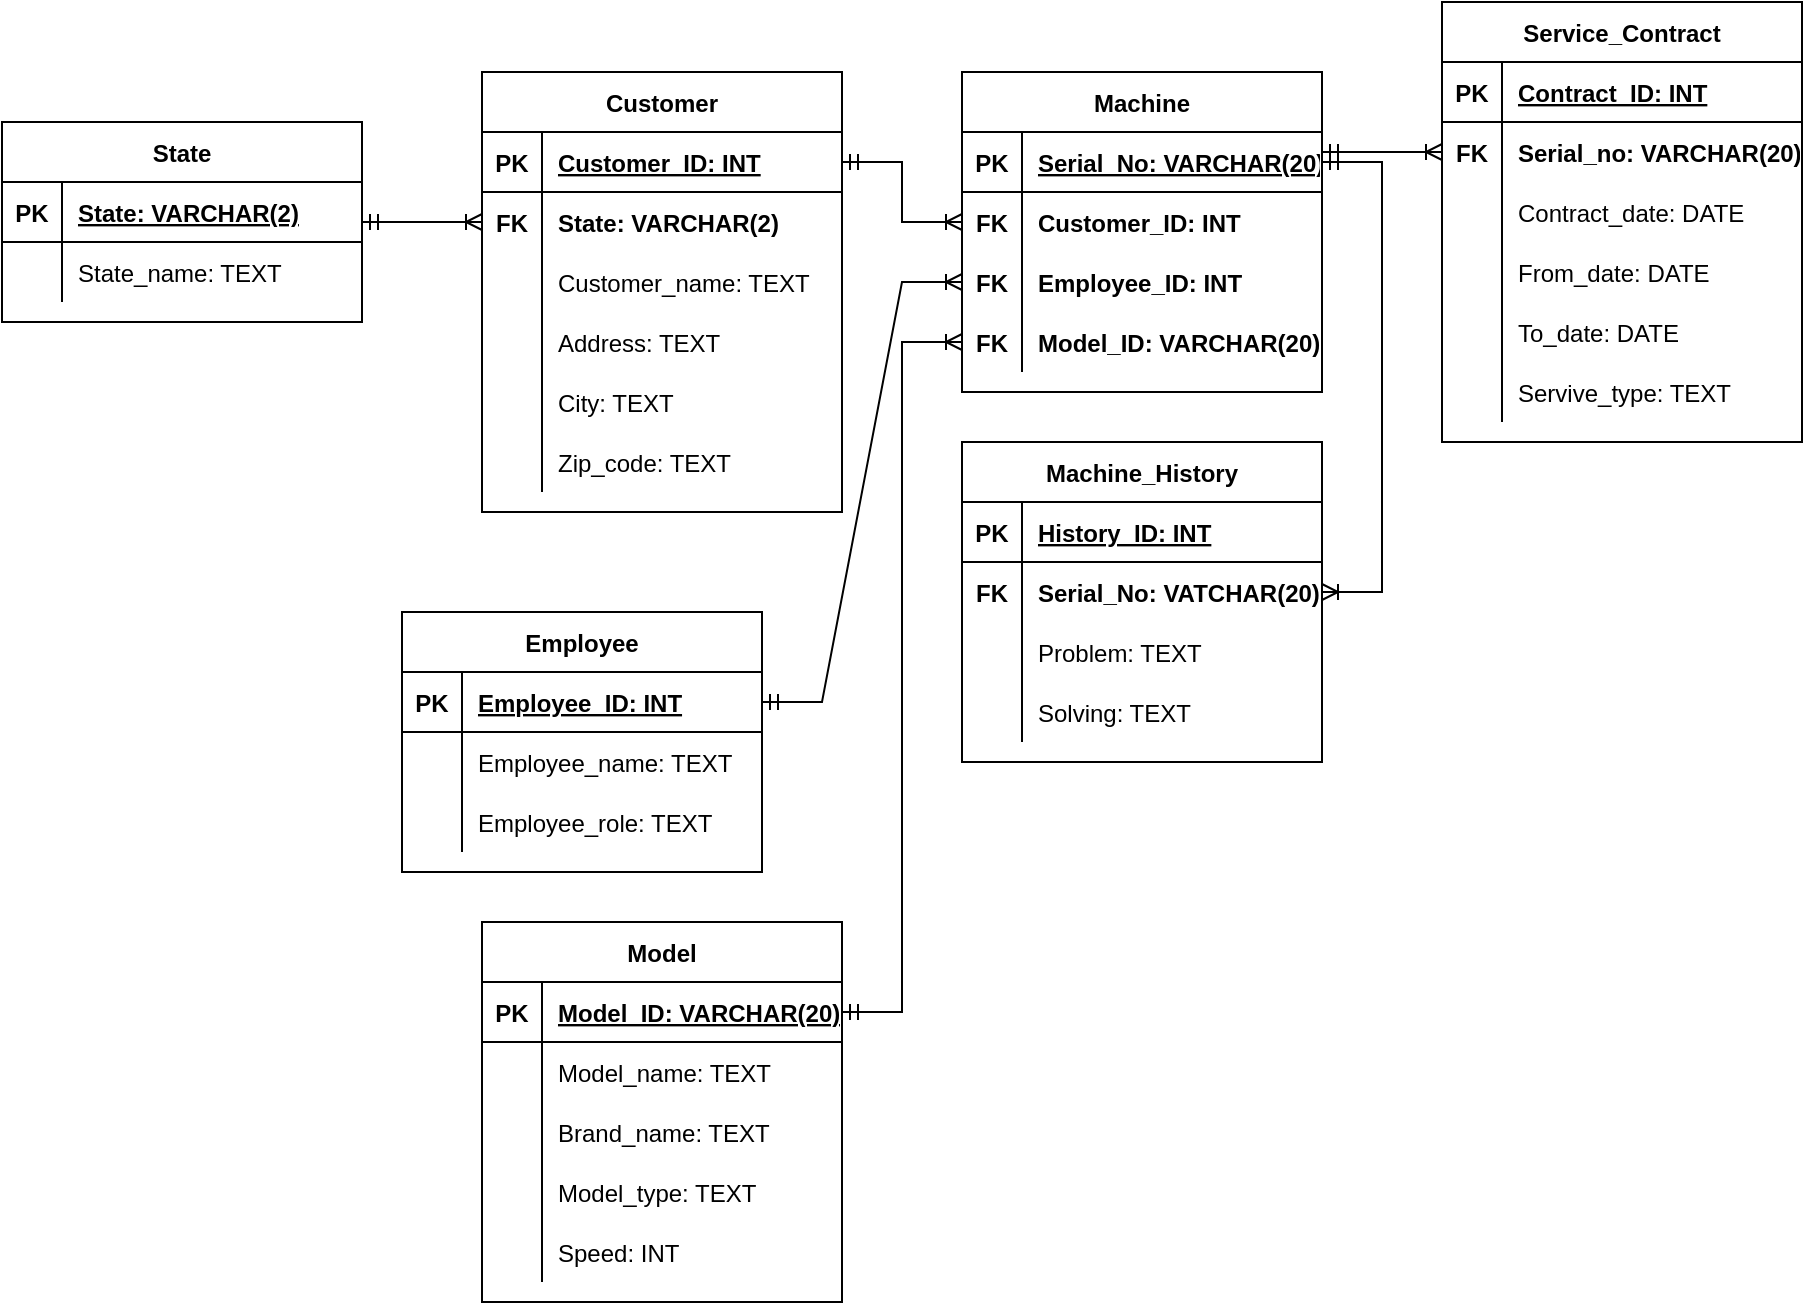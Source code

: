 <mxfile version="20.5.1" type="device"><diagram id="C5RBs43oDa-KdzZeNtuy" name="Page-1"><mxGraphModel dx="3559" dy="634" grid="1" gridSize="10" guides="1" tooltips="1" connect="1" arrows="1" fold="1" page="1" pageScale="1" pageWidth="1169" pageHeight="827" math="0" shadow="0"><root><mxCell id="WIyWlLk6GJQsqaUBKTNV-0"/><mxCell id="WIyWlLk6GJQsqaUBKTNV-1" parent="WIyWlLk6GJQsqaUBKTNV-0"/><mxCell id="Zvi8dX4N8UQBxs7p-GST-46" value="Customer" style="shape=table;startSize=30;container=1;collapsible=1;childLayout=tableLayout;fixedRows=1;rowLines=0;fontStyle=1;align=center;resizeLast=1;" parent="WIyWlLk6GJQsqaUBKTNV-1" vertex="1"><mxGeometry x="-2060" y="75" width="180" height="220" as="geometry"/></mxCell><mxCell id="Zvi8dX4N8UQBxs7p-GST-47" value="" style="shape=tableRow;horizontal=0;startSize=0;swimlaneHead=0;swimlaneBody=0;fillColor=none;collapsible=0;dropTarget=0;points=[[0,0.5],[1,0.5]];portConstraint=eastwest;top=0;left=0;right=0;bottom=1;" parent="Zvi8dX4N8UQBxs7p-GST-46" vertex="1"><mxGeometry y="30" width="180" height="30" as="geometry"/></mxCell><mxCell id="Zvi8dX4N8UQBxs7p-GST-48" value="PK" style="shape=partialRectangle;connectable=0;fillColor=none;top=0;left=0;bottom=0;right=0;fontStyle=1;overflow=hidden;" parent="Zvi8dX4N8UQBxs7p-GST-47" vertex="1"><mxGeometry width="30" height="30" as="geometry"><mxRectangle width="30" height="30" as="alternateBounds"/></mxGeometry></mxCell><mxCell id="Zvi8dX4N8UQBxs7p-GST-49" value="Customer_ID: INT" style="shape=partialRectangle;connectable=0;fillColor=none;top=0;left=0;bottom=0;right=0;align=left;spacingLeft=6;fontStyle=5;overflow=hidden;" parent="Zvi8dX4N8UQBxs7p-GST-47" vertex="1"><mxGeometry x="30" width="150" height="30" as="geometry"><mxRectangle width="150" height="30" as="alternateBounds"/></mxGeometry></mxCell><mxCell id="Zvi8dX4N8UQBxs7p-GST-59" value="" style="shape=tableRow;horizontal=0;startSize=0;swimlaneHead=0;swimlaneBody=0;fillColor=none;collapsible=0;dropTarget=0;points=[[0,0.5],[1,0.5]];portConstraint=eastwest;top=0;left=0;right=0;bottom=0;" parent="Zvi8dX4N8UQBxs7p-GST-46" vertex="1"><mxGeometry y="60" width="180" height="30" as="geometry"/></mxCell><mxCell id="Zvi8dX4N8UQBxs7p-GST-60" value="FK" style="shape=partialRectangle;connectable=0;fillColor=none;top=0;left=0;bottom=0;right=0;editable=1;overflow=hidden;fontStyle=1" parent="Zvi8dX4N8UQBxs7p-GST-59" vertex="1"><mxGeometry width="30" height="30" as="geometry"><mxRectangle width="30" height="30" as="alternateBounds"/></mxGeometry></mxCell><mxCell id="Zvi8dX4N8UQBxs7p-GST-61" value="State: VARCHAR(2)" style="shape=partialRectangle;connectable=0;fillColor=none;top=0;left=0;bottom=0;right=0;align=left;spacingLeft=6;overflow=hidden;fontStyle=1" parent="Zvi8dX4N8UQBxs7p-GST-59" vertex="1"><mxGeometry x="30" width="150" height="30" as="geometry"><mxRectangle width="150" height="30" as="alternateBounds"/></mxGeometry></mxCell><mxCell id="Zvi8dX4N8UQBxs7p-GST-50" value="" style="shape=tableRow;horizontal=0;startSize=0;swimlaneHead=0;swimlaneBody=0;fillColor=none;collapsible=0;dropTarget=0;points=[[0,0.5],[1,0.5]];portConstraint=eastwest;top=0;left=0;right=0;bottom=0;" parent="Zvi8dX4N8UQBxs7p-GST-46" vertex="1"><mxGeometry y="90" width="180" height="30" as="geometry"/></mxCell><mxCell id="Zvi8dX4N8UQBxs7p-GST-51" value="" style="shape=partialRectangle;connectable=0;fillColor=none;top=0;left=0;bottom=0;right=0;editable=1;overflow=hidden;" parent="Zvi8dX4N8UQBxs7p-GST-50" vertex="1"><mxGeometry width="30" height="30" as="geometry"><mxRectangle width="30" height="30" as="alternateBounds"/></mxGeometry></mxCell><mxCell id="Zvi8dX4N8UQBxs7p-GST-52" value="Customer_name: TEXT" style="shape=partialRectangle;connectable=0;fillColor=none;top=0;left=0;bottom=0;right=0;align=left;spacingLeft=6;overflow=hidden;" parent="Zvi8dX4N8UQBxs7p-GST-50" vertex="1"><mxGeometry x="30" width="150" height="30" as="geometry"><mxRectangle width="150" height="30" as="alternateBounds"/></mxGeometry></mxCell><mxCell id="Zvi8dX4N8UQBxs7p-GST-53" value="" style="shape=tableRow;horizontal=0;startSize=0;swimlaneHead=0;swimlaneBody=0;fillColor=none;collapsible=0;dropTarget=0;points=[[0,0.5],[1,0.5]];portConstraint=eastwest;top=0;left=0;right=0;bottom=0;" parent="Zvi8dX4N8UQBxs7p-GST-46" vertex="1"><mxGeometry y="120" width="180" height="30" as="geometry"/></mxCell><mxCell id="Zvi8dX4N8UQBxs7p-GST-54" value="" style="shape=partialRectangle;connectable=0;fillColor=none;top=0;left=0;bottom=0;right=0;editable=1;overflow=hidden;" parent="Zvi8dX4N8UQBxs7p-GST-53" vertex="1"><mxGeometry width="30" height="30" as="geometry"><mxRectangle width="30" height="30" as="alternateBounds"/></mxGeometry></mxCell><mxCell id="Zvi8dX4N8UQBxs7p-GST-55" value="Address: TEXT" style="shape=partialRectangle;connectable=0;fillColor=none;top=0;left=0;bottom=0;right=0;align=left;spacingLeft=6;overflow=hidden;" parent="Zvi8dX4N8UQBxs7p-GST-53" vertex="1"><mxGeometry x="30" width="150" height="30" as="geometry"><mxRectangle width="150" height="30" as="alternateBounds"/></mxGeometry></mxCell><mxCell id="Zvi8dX4N8UQBxs7p-GST-56" value="" style="shape=tableRow;horizontal=0;startSize=0;swimlaneHead=0;swimlaneBody=0;fillColor=none;collapsible=0;dropTarget=0;points=[[0,0.5],[1,0.5]];portConstraint=eastwest;top=0;left=0;right=0;bottom=0;" parent="Zvi8dX4N8UQBxs7p-GST-46" vertex="1"><mxGeometry y="150" width="180" height="30" as="geometry"/></mxCell><mxCell id="Zvi8dX4N8UQBxs7p-GST-57" value="" style="shape=partialRectangle;connectable=0;fillColor=none;top=0;left=0;bottom=0;right=0;editable=1;overflow=hidden;" parent="Zvi8dX4N8UQBxs7p-GST-56" vertex="1"><mxGeometry width="30" height="30" as="geometry"><mxRectangle width="30" height="30" as="alternateBounds"/></mxGeometry></mxCell><mxCell id="Zvi8dX4N8UQBxs7p-GST-58" value="City: TEXT" style="shape=partialRectangle;connectable=0;fillColor=none;top=0;left=0;bottom=0;right=0;align=left;spacingLeft=6;overflow=hidden;" parent="Zvi8dX4N8UQBxs7p-GST-56" vertex="1"><mxGeometry x="30" width="150" height="30" as="geometry"><mxRectangle width="150" height="30" as="alternateBounds"/></mxGeometry></mxCell><mxCell id="Zvi8dX4N8UQBxs7p-GST-62" value="" style="shape=tableRow;horizontal=0;startSize=0;swimlaneHead=0;swimlaneBody=0;fillColor=none;collapsible=0;dropTarget=0;points=[[0,0.5],[1,0.5]];portConstraint=eastwest;top=0;left=0;right=0;bottom=0;" parent="Zvi8dX4N8UQBxs7p-GST-46" vertex="1"><mxGeometry y="180" width="180" height="30" as="geometry"/></mxCell><mxCell id="Zvi8dX4N8UQBxs7p-GST-63" value="" style="shape=partialRectangle;connectable=0;fillColor=none;top=0;left=0;bottom=0;right=0;editable=1;overflow=hidden;" parent="Zvi8dX4N8UQBxs7p-GST-62" vertex="1"><mxGeometry width="30" height="30" as="geometry"><mxRectangle width="30" height="30" as="alternateBounds"/></mxGeometry></mxCell><mxCell id="Zvi8dX4N8UQBxs7p-GST-64" value="Zip_code: TEXT" style="shape=partialRectangle;connectable=0;fillColor=none;top=0;left=0;bottom=0;right=0;align=left;spacingLeft=6;overflow=hidden;" parent="Zvi8dX4N8UQBxs7p-GST-62" vertex="1"><mxGeometry x="30" width="150" height="30" as="geometry"><mxRectangle width="150" height="30" as="alternateBounds"/></mxGeometry></mxCell><mxCell id="Zvi8dX4N8UQBxs7p-GST-65" value="State" style="shape=table;startSize=30;container=1;collapsible=1;childLayout=tableLayout;fixedRows=1;rowLines=0;fontStyle=1;align=center;resizeLast=1;" parent="WIyWlLk6GJQsqaUBKTNV-1" vertex="1"><mxGeometry x="-2300" y="100" width="180" height="100" as="geometry"/></mxCell><mxCell id="Zvi8dX4N8UQBxs7p-GST-66" value="" style="shape=tableRow;horizontal=0;startSize=0;swimlaneHead=0;swimlaneBody=0;fillColor=none;collapsible=0;dropTarget=0;points=[[0,0.5],[1,0.5]];portConstraint=eastwest;top=0;left=0;right=0;bottom=1;" parent="Zvi8dX4N8UQBxs7p-GST-65" vertex="1"><mxGeometry y="30" width="180" height="30" as="geometry"/></mxCell><mxCell id="Zvi8dX4N8UQBxs7p-GST-67" value="PK" style="shape=partialRectangle;connectable=0;fillColor=none;top=0;left=0;bottom=0;right=0;fontStyle=1;overflow=hidden;" parent="Zvi8dX4N8UQBxs7p-GST-66" vertex="1"><mxGeometry width="30" height="30" as="geometry"><mxRectangle width="30" height="30" as="alternateBounds"/></mxGeometry></mxCell><mxCell id="Zvi8dX4N8UQBxs7p-GST-68" value="State: VARCHAR(2)" style="shape=partialRectangle;connectable=0;fillColor=none;top=0;left=0;bottom=0;right=0;align=left;spacingLeft=6;fontStyle=5;overflow=hidden;" parent="Zvi8dX4N8UQBxs7p-GST-66" vertex="1"><mxGeometry x="30" width="150" height="30" as="geometry"><mxRectangle width="150" height="30" as="alternateBounds"/></mxGeometry></mxCell><mxCell id="Zvi8dX4N8UQBxs7p-GST-69" value="" style="shape=tableRow;horizontal=0;startSize=0;swimlaneHead=0;swimlaneBody=0;fillColor=none;collapsible=0;dropTarget=0;points=[[0,0.5],[1,0.5]];portConstraint=eastwest;top=0;left=0;right=0;bottom=0;" parent="Zvi8dX4N8UQBxs7p-GST-65" vertex="1"><mxGeometry y="60" width="180" height="30" as="geometry"/></mxCell><mxCell id="Zvi8dX4N8UQBxs7p-GST-70" value="" style="shape=partialRectangle;connectable=0;fillColor=none;top=0;left=0;bottom=0;right=0;editable=1;overflow=hidden;" parent="Zvi8dX4N8UQBxs7p-GST-69" vertex="1"><mxGeometry width="30" height="30" as="geometry"><mxRectangle width="30" height="30" as="alternateBounds"/></mxGeometry></mxCell><mxCell id="Zvi8dX4N8UQBxs7p-GST-71" value="State_name: TEXT" style="shape=partialRectangle;connectable=0;fillColor=none;top=0;left=0;bottom=0;right=0;align=left;spacingLeft=6;overflow=hidden;" parent="Zvi8dX4N8UQBxs7p-GST-69" vertex="1"><mxGeometry x="30" width="150" height="30" as="geometry"><mxRectangle width="150" height="30" as="alternateBounds"/></mxGeometry></mxCell><mxCell id="82b1k-r0dnl-MGhzY01S-22" value="" style="edgeStyle=entityRelationEdgeStyle;fontSize=12;html=1;endArrow=ERoneToMany;startArrow=ERmandOne;rounded=0;exitX=1;exitY=0.5;exitDx=0;exitDy=0;entryX=0;entryY=0.5;entryDx=0;entryDy=0;" parent="WIyWlLk6GJQsqaUBKTNV-1" source="Zvi8dX4N8UQBxs7p-GST-65" target="Zvi8dX4N8UQBxs7p-GST-59" edge="1"><mxGeometry width="100" height="100" relative="1" as="geometry"><mxPoint x="-1820" y="475" as="sourcePoint"/><mxPoint x="-1720" y="375" as="targetPoint"/></mxGeometry></mxCell><mxCell id="dPBeoIh9K5nEPRlRGWWx-0" value="Model" style="shape=table;startSize=30;container=1;collapsible=1;childLayout=tableLayout;fixedRows=1;rowLines=0;fontStyle=1;align=center;resizeLast=1;" vertex="1" parent="WIyWlLk6GJQsqaUBKTNV-1"><mxGeometry x="-2060" y="500" width="180" height="190" as="geometry"/></mxCell><mxCell id="dPBeoIh9K5nEPRlRGWWx-1" value="" style="shape=tableRow;horizontal=0;startSize=0;swimlaneHead=0;swimlaneBody=0;fillColor=none;collapsible=0;dropTarget=0;points=[[0,0.5],[1,0.5]];portConstraint=eastwest;top=0;left=0;right=0;bottom=1;" vertex="1" parent="dPBeoIh9K5nEPRlRGWWx-0"><mxGeometry y="30" width="180" height="30" as="geometry"/></mxCell><mxCell id="dPBeoIh9K5nEPRlRGWWx-2" value="PK" style="shape=partialRectangle;connectable=0;fillColor=none;top=0;left=0;bottom=0;right=0;fontStyle=1;overflow=hidden;" vertex="1" parent="dPBeoIh9K5nEPRlRGWWx-1"><mxGeometry width="30" height="30" as="geometry"><mxRectangle width="30" height="30" as="alternateBounds"/></mxGeometry></mxCell><mxCell id="dPBeoIh9K5nEPRlRGWWx-3" value="Model_ID: VARCHAR(20)" style="shape=partialRectangle;connectable=0;fillColor=none;top=0;left=0;bottom=0;right=0;align=left;spacingLeft=6;fontStyle=5;overflow=hidden;" vertex="1" parent="dPBeoIh9K5nEPRlRGWWx-1"><mxGeometry x="30" width="150" height="30" as="geometry"><mxRectangle width="150" height="30" as="alternateBounds"/></mxGeometry></mxCell><mxCell id="dPBeoIh9K5nEPRlRGWWx-4" value="" style="shape=tableRow;horizontal=0;startSize=0;swimlaneHead=0;swimlaneBody=0;fillColor=none;collapsible=0;dropTarget=0;points=[[0,0.5],[1,0.5]];portConstraint=eastwest;top=0;left=0;right=0;bottom=0;" vertex="1" parent="dPBeoIh9K5nEPRlRGWWx-0"><mxGeometry y="60" width="180" height="30" as="geometry"/></mxCell><mxCell id="dPBeoIh9K5nEPRlRGWWx-5" value="" style="shape=partialRectangle;connectable=0;fillColor=none;top=0;left=0;bottom=0;right=0;editable=1;overflow=hidden;" vertex="1" parent="dPBeoIh9K5nEPRlRGWWx-4"><mxGeometry width="30" height="30" as="geometry"><mxRectangle width="30" height="30" as="alternateBounds"/></mxGeometry></mxCell><mxCell id="dPBeoIh9K5nEPRlRGWWx-6" value="Model_name: TEXT" style="shape=partialRectangle;connectable=0;fillColor=none;top=0;left=0;bottom=0;right=0;align=left;spacingLeft=6;overflow=hidden;" vertex="1" parent="dPBeoIh9K5nEPRlRGWWx-4"><mxGeometry x="30" width="150" height="30" as="geometry"><mxRectangle width="150" height="30" as="alternateBounds"/></mxGeometry></mxCell><mxCell id="dPBeoIh9K5nEPRlRGWWx-7" value="" style="shape=tableRow;horizontal=0;startSize=0;swimlaneHead=0;swimlaneBody=0;fillColor=none;collapsible=0;dropTarget=0;points=[[0,0.5],[1,0.5]];portConstraint=eastwest;top=0;left=0;right=0;bottom=0;" vertex="1" parent="dPBeoIh9K5nEPRlRGWWx-0"><mxGeometry y="90" width="180" height="30" as="geometry"/></mxCell><mxCell id="dPBeoIh9K5nEPRlRGWWx-8" value="" style="shape=partialRectangle;connectable=0;fillColor=none;top=0;left=0;bottom=0;right=0;editable=1;overflow=hidden;" vertex="1" parent="dPBeoIh9K5nEPRlRGWWx-7"><mxGeometry width="30" height="30" as="geometry"><mxRectangle width="30" height="30" as="alternateBounds"/></mxGeometry></mxCell><mxCell id="dPBeoIh9K5nEPRlRGWWx-9" value="Brand_name: TEXT" style="shape=partialRectangle;connectable=0;fillColor=none;top=0;left=0;bottom=0;right=0;align=left;spacingLeft=6;overflow=hidden;" vertex="1" parent="dPBeoIh9K5nEPRlRGWWx-7"><mxGeometry x="30" width="150" height="30" as="geometry"><mxRectangle width="150" height="30" as="alternateBounds"/></mxGeometry></mxCell><mxCell id="dPBeoIh9K5nEPRlRGWWx-10" value="" style="shape=tableRow;horizontal=0;startSize=0;swimlaneHead=0;swimlaneBody=0;fillColor=none;collapsible=0;dropTarget=0;points=[[0,0.5],[1,0.5]];portConstraint=eastwest;top=0;left=0;right=0;bottom=0;" vertex="1" parent="dPBeoIh9K5nEPRlRGWWx-0"><mxGeometry y="120" width="180" height="30" as="geometry"/></mxCell><mxCell id="dPBeoIh9K5nEPRlRGWWx-11" value="" style="shape=partialRectangle;connectable=0;fillColor=none;top=0;left=0;bottom=0;right=0;editable=1;overflow=hidden;" vertex="1" parent="dPBeoIh9K5nEPRlRGWWx-10"><mxGeometry width="30" height="30" as="geometry"><mxRectangle width="30" height="30" as="alternateBounds"/></mxGeometry></mxCell><mxCell id="dPBeoIh9K5nEPRlRGWWx-12" value="Model_type: TEXT" style="shape=partialRectangle;connectable=0;fillColor=none;top=0;left=0;bottom=0;right=0;align=left;spacingLeft=6;overflow=hidden;" vertex="1" parent="dPBeoIh9K5nEPRlRGWWx-10"><mxGeometry x="30" width="150" height="30" as="geometry"><mxRectangle width="150" height="30" as="alternateBounds"/></mxGeometry></mxCell><mxCell id="dPBeoIh9K5nEPRlRGWWx-13" value="" style="shape=tableRow;horizontal=0;startSize=0;swimlaneHead=0;swimlaneBody=0;fillColor=none;collapsible=0;dropTarget=0;points=[[0,0.5],[1,0.5]];portConstraint=eastwest;top=0;left=0;right=0;bottom=0;" vertex="1" parent="dPBeoIh9K5nEPRlRGWWx-0"><mxGeometry y="150" width="180" height="30" as="geometry"/></mxCell><mxCell id="dPBeoIh9K5nEPRlRGWWx-14" value="" style="shape=partialRectangle;connectable=0;fillColor=none;top=0;left=0;bottom=0;right=0;editable=1;overflow=hidden;fontStyle=1" vertex="1" parent="dPBeoIh9K5nEPRlRGWWx-13"><mxGeometry width="30" height="30" as="geometry"><mxRectangle width="30" height="30" as="alternateBounds"/></mxGeometry></mxCell><mxCell id="dPBeoIh9K5nEPRlRGWWx-15" value="Speed: INT" style="shape=partialRectangle;connectable=0;fillColor=none;top=0;left=0;bottom=0;right=0;align=left;spacingLeft=6;overflow=hidden;fontStyle=0" vertex="1" parent="dPBeoIh9K5nEPRlRGWWx-13"><mxGeometry x="30" width="150" height="30" as="geometry"><mxRectangle width="150" height="30" as="alternateBounds"/></mxGeometry></mxCell><mxCell id="dPBeoIh9K5nEPRlRGWWx-16" value="Machine" style="shape=table;startSize=30;container=1;collapsible=1;childLayout=tableLayout;fixedRows=1;rowLines=0;fontStyle=1;align=center;resizeLast=1;" vertex="1" parent="WIyWlLk6GJQsqaUBKTNV-1"><mxGeometry x="-1820" y="75" width="180" height="160" as="geometry"/></mxCell><mxCell id="dPBeoIh9K5nEPRlRGWWx-17" value="" style="shape=tableRow;horizontal=0;startSize=0;swimlaneHead=0;swimlaneBody=0;fillColor=none;collapsible=0;dropTarget=0;points=[[0,0.5],[1,0.5]];portConstraint=eastwest;top=0;left=0;right=0;bottom=1;" vertex="1" parent="dPBeoIh9K5nEPRlRGWWx-16"><mxGeometry y="30" width="180" height="30" as="geometry"/></mxCell><mxCell id="dPBeoIh9K5nEPRlRGWWx-18" value="PK" style="shape=partialRectangle;connectable=0;fillColor=none;top=0;left=0;bottom=0;right=0;fontStyle=1;overflow=hidden;" vertex="1" parent="dPBeoIh9K5nEPRlRGWWx-17"><mxGeometry width="30" height="30" as="geometry"><mxRectangle width="30" height="30" as="alternateBounds"/></mxGeometry></mxCell><mxCell id="dPBeoIh9K5nEPRlRGWWx-19" value="Serial_No: VARCHAR(20)" style="shape=partialRectangle;connectable=0;fillColor=none;top=0;left=0;bottom=0;right=0;align=left;spacingLeft=6;fontStyle=5;overflow=hidden;" vertex="1" parent="dPBeoIh9K5nEPRlRGWWx-17"><mxGeometry x="30" width="150" height="30" as="geometry"><mxRectangle width="150" height="30" as="alternateBounds"/></mxGeometry></mxCell><mxCell id="dPBeoIh9K5nEPRlRGWWx-23" value="" style="shape=tableRow;horizontal=0;startSize=0;swimlaneHead=0;swimlaneBody=0;fillColor=none;collapsible=0;dropTarget=0;points=[[0,0.5],[1,0.5]];portConstraint=eastwest;top=0;left=0;right=0;bottom=0;" vertex="1" parent="dPBeoIh9K5nEPRlRGWWx-16"><mxGeometry y="60" width="180" height="30" as="geometry"/></mxCell><mxCell id="dPBeoIh9K5nEPRlRGWWx-24" value="FK" style="shape=partialRectangle;connectable=0;fillColor=none;top=0;left=0;bottom=0;right=0;editable=1;overflow=hidden;fontStyle=1" vertex="1" parent="dPBeoIh9K5nEPRlRGWWx-23"><mxGeometry width="30" height="30" as="geometry"><mxRectangle width="30" height="30" as="alternateBounds"/></mxGeometry></mxCell><mxCell id="dPBeoIh9K5nEPRlRGWWx-25" value="Customer_ID: INT" style="shape=partialRectangle;connectable=0;fillColor=none;top=0;left=0;bottom=0;right=0;align=left;spacingLeft=6;overflow=hidden;fontStyle=1" vertex="1" parent="dPBeoIh9K5nEPRlRGWWx-23"><mxGeometry x="30" width="150" height="30" as="geometry"><mxRectangle width="150" height="30" as="alternateBounds"/></mxGeometry></mxCell><mxCell id="dPBeoIh9K5nEPRlRGWWx-32" value="" style="shape=tableRow;horizontal=0;startSize=0;swimlaneHead=0;swimlaneBody=0;fillColor=none;collapsible=0;dropTarget=0;points=[[0,0.5],[1,0.5]];portConstraint=eastwest;top=0;left=0;right=0;bottom=0;" vertex="1" parent="dPBeoIh9K5nEPRlRGWWx-16"><mxGeometry y="90" width="180" height="30" as="geometry"/></mxCell><mxCell id="dPBeoIh9K5nEPRlRGWWx-33" value="FK" style="shape=partialRectangle;connectable=0;fillColor=none;top=0;left=0;bottom=0;right=0;editable=1;overflow=hidden;fontStyle=1" vertex="1" parent="dPBeoIh9K5nEPRlRGWWx-32"><mxGeometry width="30" height="30" as="geometry"><mxRectangle width="30" height="30" as="alternateBounds"/></mxGeometry></mxCell><mxCell id="dPBeoIh9K5nEPRlRGWWx-34" value="Employee_ID: INT" style="shape=partialRectangle;connectable=0;fillColor=none;top=0;left=0;bottom=0;right=0;align=left;spacingLeft=6;overflow=hidden;fontStyle=1" vertex="1" parent="dPBeoIh9K5nEPRlRGWWx-32"><mxGeometry x="30" width="150" height="30" as="geometry"><mxRectangle width="150" height="30" as="alternateBounds"/></mxGeometry></mxCell><mxCell id="dPBeoIh9K5nEPRlRGWWx-136" value="" style="shape=tableRow;horizontal=0;startSize=0;swimlaneHead=0;swimlaneBody=0;fillColor=none;collapsible=0;dropTarget=0;points=[[0,0.5],[1,0.5]];portConstraint=eastwest;top=0;left=0;right=0;bottom=0;" vertex="1" parent="dPBeoIh9K5nEPRlRGWWx-16"><mxGeometry y="120" width="180" height="30" as="geometry"/></mxCell><mxCell id="dPBeoIh9K5nEPRlRGWWx-137" value="FK" style="shape=partialRectangle;connectable=0;fillColor=none;top=0;left=0;bottom=0;right=0;editable=1;overflow=hidden;fontStyle=1" vertex="1" parent="dPBeoIh9K5nEPRlRGWWx-136"><mxGeometry width="30" height="30" as="geometry"><mxRectangle width="30" height="30" as="alternateBounds"/></mxGeometry></mxCell><mxCell id="dPBeoIh9K5nEPRlRGWWx-138" value="Model_ID: VARCHAR(20)" style="shape=partialRectangle;connectable=0;fillColor=none;top=0;left=0;bottom=0;right=0;align=left;spacingLeft=6;overflow=hidden;fontStyle=1" vertex="1" parent="dPBeoIh9K5nEPRlRGWWx-136"><mxGeometry x="30" width="150" height="30" as="geometry"><mxRectangle width="150" height="30" as="alternateBounds"/></mxGeometry></mxCell><mxCell id="dPBeoIh9K5nEPRlRGWWx-41" value="Machine_History" style="shape=table;startSize=30;container=1;collapsible=1;childLayout=tableLayout;fixedRows=1;rowLines=0;fontStyle=1;align=center;resizeLast=1;" vertex="1" parent="WIyWlLk6GJQsqaUBKTNV-1"><mxGeometry x="-1820" y="260" width="180" height="160" as="geometry"/></mxCell><mxCell id="dPBeoIh9K5nEPRlRGWWx-42" value="" style="shape=tableRow;horizontal=0;startSize=0;swimlaneHead=0;swimlaneBody=0;fillColor=none;collapsible=0;dropTarget=0;points=[[0,0.5],[1,0.5]];portConstraint=eastwest;top=0;left=0;right=0;bottom=1;" vertex="1" parent="dPBeoIh9K5nEPRlRGWWx-41"><mxGeometry y="30" width="180" height="30" as="geometry"/></mxCell><mxCell id="dPBeoIh9K5nEPRlRGWWx-43" value="PK" style="shape=partialRectangle;connectable=0;fillColor=none;top=0;left=0;bottom=0;right=0;fontStyle=1;overflow=hidden;" vertex="1" parent="dPBeoIh9K5nEPRlRGWWx-42"><mxGeometry width="30" height="30" as="geometry"><mxRectangle width="30" height="30" as="alternateBounds"/></mxGeometry></mxCell><mxCell id="dPBeoIh9K5nEPRlRGWWx-44" value="History_ID: INT" style="shape=partialRectangle;connectable=0;fillColor=none;top=0;left=0;bottom=0;right=0;align=left;spacingLeft=6;fontStyle=5;overflow=hidden;" vertex="1" parent="dPBeoIh9K5nEPRlRGWWx-42"><mxGeometry x="30" width="150" height="30" as="geometry"><mxRectangle width="150" height="30" as="alternateBounds"/></mxGeometry></mxCell><mxCell id="dPBeoIh9K5nEPRlRGWWx-45" value="" style="shape=tableRow;horizontal=0;startSize=0;swimlaneHead=0;swimlaneBody=0;fillColor=none;collapsible=0;dropTarget=0;points=[[0,0.5],[1,0.5]];portConstraint=eastwest;top=0;left=0;right=0;bottom=0;" vertex="1" parent="dPBeoIh9K5nEPRlRGWWx-41"><mxGeometry y="60" width="180" height="30" as="geometry"/></mxCell><mxCell id="dPBeoIh9K5nEPRlRGWWx-46" value="FK" style="shape=partialRectangle;connectable=0;fillColor=none;top=0;left=0;bottom=0;right=0;editable=1;overflow=hidden;fontStyle=1" vertex="1" parent="dPBeoIh9K5nEPRlRGWWx-45"><mxGeometry width="30" height="30" as="geometry"><mxRectangle width="30" height="30" as="alternateBounds"/></mxGeometry></mxCell><mxCell id="dPBeoIh9K5nEPRlRGWWx-47" value="Serial_No: VATCHAR(20)" style="shape=partialRectangle;connectable=0;fillColor=none;top=0;left=0;bottom=0;right=0;align=left;spacingLeft=6;overflow=hidden;fontStyle=1" vertex="1" parent="dPBeoIh9K5nEPRlRGWWx-45"><mxGeometry x="30" width="150" height="30" as="geometry"><mxRectangle width="150" height="30" as="alternateBounds"/></mxGeometry></mxCell><mxCell id="dPBeoIh9K5nEPRlRGWWx-143" value="" style="shape=tableRow;horizontal=0;startSize=0;swimlaneHead=0;swimlaneBody=0;fillColor=none;collapsible=0;dropTarget=0;points=[[0,0.5],[1,0.5]];portConstraint=eastwest;top=0;left=0;right=0;bottom=0;fontStyle=1" vertex="1" parent="dPBeoIh9K5nEPRlRGWWx-41"><mxGeometry y="90" width="180" height="30" as="geometry"/></mxCell><mxCell id="dPBeoIh9K5nEPRlRGWWx-144" value="" style="shape=partialRectangle;connectable=0;fillColor=none;top=0;left=0;bottom=0;right=0;editable=1;overflow=hidden;fontStyle=1" vertex="1" parent="dPBeoIh9K5nEPRlRGWWx-143"><mxGeometry width="30" height="30" as="geometry"><mxRectangle width="30" height="30" as="alternateBounds"/></mxGeometry></mxCell><mxCell id="dPBeoIh9K5nEPRlRGWWx-145" value="Problem: TEXT" style="shape=partialRectangle;connectable=0;fillColor=none;top=0;left=0;bottom=0;right=0;align=left;spacingLeft=6;overflow=hidden;fontStyle=0" vertex="1" parent="dPBeoIh9K5nEPRlRGWWx-143"><mxGeometry x="30" width="150" height="30" as="geometry"><mxRectangle width="150" height="30" as="alternateBounds"/></mxGeometry></mxCell><mxCell id="dPBeoIh9K5nEPRlRGWWx-146" value="" style="shape=tableRow;horizontal=0;startSize=0;swimlaneHead=0;swimlaneBody=0;fillColor=none;collapsible=0;dropTarget=0;points=[[0,0.5],[1,0.5]];portConstraint=eastwest;top=0;left=0;right=0;bottom=0;fontStyle=1" vertex="1" parent="dPBeoIh9K5nEPRlRGWWx-41"><mxGeometry y="120" width="180" height="30" as="geometry"/></mxCell><mxCell id="dPBeoIh9K5nEPRlRGWWx-147" value="" style="shape=partialRectangle;connectable=0;fillColor=none;top=0;left=0;bottom=0;right=0;editable=1;overflow=hidden;fontStyle=1" vertex="1" parent="dPBeoIh9K5nEPRlRGWWx-146"><mxGeometry width="30" height="30" as="geometry"><mxRectangle width="30" height="30" as="alternateBounds"/></mxGeometry></mxCell><mxCell id="dPBeoIh9K5nEPRlRGWWx-148" value="Solving: TEXT" style="shape=partialRectangle;connectable=0;fillColor=none;top=0;left=0;bottom=0;right=0;align=left;spacingLeft=6;overflow=hidden;fontStyle=0" vertex="1" parent="dPBeoIh9K5nEPRlRGWWx-146"><mxGeometry x="30" width="150" height="30" as="geometry"><mxRectangle width="150" height="30" as="alternateBounds"/></mxGeometry></mxCell><mxCell id="dPBeoIh9K5nEPRlRGWWx-54" value="" style="edgeStyle=entityRelationEdgeStyle;fontSize=12;html=1;endArrow=ERoneToMany;startArrow=ERmandOne;rounded=0;exitX=1;exitY=0.5;exitDx=0;exitDy=0;entryX=0;entryY=0.5;entryDx=0;entryDy=0;" edge="1" parent="WIyWlLk6GJQsqaUBKTNV-1" source="Zvi8dX4N8UQBxs7p-GST-47" target="dPBeoIh9K5nEPRlRGWWx-23"><mxGeometry width="100" height="100" relative="1" as="geometry"><mxPoint x="-1880" y="185" as="sourcePoint"/><mxPoint x="-1780" y="85" as="targetPoint"/></mxGeometry></mxCell><mxCell id="dPBeoIh9K5nEPRlRGWWx-56" value="" style="edgeStyle=entityRelationEdgeStyle;fontSize=12;html=1;endArrow=ERoneToMany;startArrow=ERmandOne;rounded=0;" edge="1" parent="WIyWlLk6GJQsqaUBKTNV-1" source="dPBeoIh9K5nEPRlRGWWx-17" target="dPBeoIh9K5nEPRlRGWWx-45"><mxGeometry width="100" height="100" relative="1" as="geometry"><mxPoint x="-1960" y="355" as="sourcePoint"/><mxPoint x="-1840" y="325" as="targetPoint"/></mxGeometry></mxCell><mxCell id="dPBeoIh9K5nEPRlRGWWx-63" value="" style="edgeStyle=entityRelationEdgeStyle;fontSize=12;html=1;endArrow=ERoneToMany;startArrow=ERmandOne;rounded=0;exitX=1;exitY=0.5;exitDx=0;exitDy=0;entryX=0;entryY=0.5;entryDx=0;entryDy=0;" edge="1" parent="WIyWlLk6GJQsqaUBKTNV-1" source="dPBeoIh9K5nEPRlRGWWx-1" target="dPBeoIh9K5nEPRlRGWWx-136"><mxGeometry width="100" height="100" relative="1" as="geometry"><mxPoint x="-1890" y="465" as="sourcePoint"/><mxPoint x="-1790" y="365" as="targetPoint"/></mxGeometry></mxCell><mxCell id="dPBeoIh9K5nEPRlRGWWx-84" value="Employee" style="shape=table;startSize=30;container=1;collapsible=1;childLayout=tableLayout;fixedRows=1;rowLines=0;fontStyle=1;align=center;resizeLast=1;" vertex="1" parent="WIyWlLk6GJQsqaUBKTNV-1"><mxGeometry x="-2100" y="345" width="180" height="130" as="geometry"/></mxCell><mxCell id="dPBeoIh9K5nEPRlRGWWx-85" value="" style="shape=tableRow;horizontal=0;startSize=0;swimlaneHead=0;swimlaneBody=0;fillColor=none;collapsible=0;dropTarget=0;points=[[0,0.5],[1,0.5]];portConstraint=eastwest;top=0;left=0;right=0;bottom=1;" vertex="1" parent="dPBeoIh9K5nEPRlRGWWx-84"><mxGeometry y="30" width="180" height="30" as="geometry"/></mxCell><mxCell id="dPBeoIh9K5nEPRlRGWWx-86" value="PK" style="shape=partialRectangle;connectable=0;fillColor=none;top=0;left=0;bottom=0;right=0;fontStyle=1;overflow=hidden;" vertex="1" parent="dPBeoIh9K5nEPRlRGWWx-85"><mxGeometry width="30" height="30" as="geometry"><mxRectangle width="30" height="30" as="alternateBounds"/></mxGeometry></mxCell><mxCell id="dPBeoIh9K5nEPRlRGWWx-87" value="Employee_ID: INT" style="shape=partialRectangle;connectable=0;fillColor=none;top=0;left=0;bottom=0;right=0;align=left;spacingLeft=6;fontStyle=5;overflow=hidden;" vertex="1" parent="dPBeoIh9K5nEPRlRGWWx-85"><mxGeometry x="30" width="150" height="30" as="geometry"><mxRectangle width="150" height="30" as="alternateBounds"/></mxGeometry></mxCell><mxCell id="dPBeoIh9K5nEPRlRGWWx-88" value="" style="shape=tableRow;horizontal=0;startSize=0;swimlaneHead=0;swimlaneBody=0;fillColor=none;collapsible=0;dropTarget=0;points=[[0,0.5],[1,0.5]];portConstraint=eastwest;top=0;left=0;right=0;bottom=0;" vertex="1" parent="dPBeoIh9K5nEPRlRGWWx-84"><mxGeometry y="60" width="180" height="30" as="geometry"/></mxCell><mxCell id="dPBeoIh9K5nEPRlRGWWx-89" value="" style="shape=partialRectangle;connectable=0;fillColor=none;top=0;left=0;bottom=0;right=0;editable=1;overflow=hidden;" vertex="1" parent="dPBeoIh9K5nEPRlRGWWx-88"><mxGeometry width="30" height="30" as="geometry"><mxRectangle width="30" height="30" as="alternateBounds"/></mxGeometry></mxCell><mxCell id="dPBeoIh9K5nEPRlRGWWx-90" value="Employee_name: TEXT" style="shape=partialRectangle;connectable=0;fillColor=none;top=0;left=0;bottom=0;right=0;align=left;spacingLeft=6;overflow=hidden;" vertex="1" parent="dPBeoIh9K5nEPRlRGWWx-88"><mxGeometry x="30" width="150" height="30" as="geometry"><mxRectangle width="150" height="30" as="alternateBounds"/></mxGeometry></mxCell><mxCell id="dPBeoIh9K5nEPRlRGWWx-91" value="" style="shape=tableRow;horizontal=0;startSize=0;swimlaneHead=0;swimlaneBody=0;fillColor=none;collapsible=0;dropTarget=0;points=[[0,0.5],[1,0.5]];portConstraint=eastwest;top=0;left=0;right=0;bottom=0;" vertex="1" parent="dPBeoIh9K5nEPRlRGWWx-84"><mxGeometry y="90" width="180" height="30" as="geometry"/></mxCell><mxCell id="dPBeoIh9K5nEPRlRGWWx-92" value="" style="shape=partialRectangle;connectable=0;fillColor=none;top=0;left=0;bottom=0;right=0;editable=1;overflow=hidden;" vertex="1" parent="dPBeoIh9K5nEPRlRGWWx-91"><mxGeometry width="30" height="30" as="geometry"><mxRectangle width="30" height="30" as="alternateBounds"/></mxGeometry></mxCell><mxCell id="dPBeoIh9K5nEPRlRGWWx-93" value="Employee_role: TEXT" style="shape=partialRectangle;connectable=0;fillColor=none;top=0;left=0;bottom=0;right=0;align=left;spacingLeft=6;overflow=hidden;" vertex="1" parent="dPBeoIh9K5nEPRlRGWWx-91"><mxGeometry x="30" width="150" height="30" as="geometry"><mxRectangle width="150" height="30" as="alternateBounds"/></mxGeometry></mxCell><mxCell id="dPBeoIh9K5nEPRlRGWWx-111" value="Service_Contract" style="shape=table;startSize=30;container=1;collapsible=1;childLayout=tableLayout;fixedRows=1;rowLines=0;fontStyle=1;align=center;resizeLast=1;" vertex="1" parent="WIyWlLk6GJQsqaUBKTNV-1"><mxGeometry x="-1580" y="40" width="180" height="220" as="geometry"/></mxCell><mxCell id="dPBeoIh9K5nEPRlRGWWx-112" value="" style="shape=tableRow;horizontal=0;startSize=0;swimlaneHead=0;swimlaneBody=0;fillColor=none;collapsible=0;dropTarget=0;points=[[0,0.5],[1,0.5]];portConstraint=eastwest;top=0;left=0;right=0;bottom=1;" vertex="1" parent="dPBeoIh9K5nEPRlRGWWx-111"><mxGeometry y="30" width="180" height="30" as="geometry"/></mxCell><mxCell id="dPBeoIh9K5nEPRlRGWWx-113" value="PK" style="shape=partialRectangle;connectable=0;fillColor=none;top=0;left=0;bottom=0;right=0;fontStyle=1;overflow=hidden;" vertex="1" parent="dPBeoIh9K5nEPRlRGWWx-112"><mxGeometry width="30" height="30" as="geometry"><mxRectangle width="30" height="30" as="alternateBounds"/></mxGeometry></mxCell><mxCell id="dPBeoIh9K5nEPRlRGWWx-114" value="Contract_ID: INT" style="shape=partialRectangle;connectable=0;fillColor=none;top=0;left=0;bottom=0;right=0;align=left;spacingLeft=6;fontStyle=5;overflow=hidden;" vertex="1" parent="dPBeoIh9K5nEPRlRGWWx-112"><mxGeometry x="30" width="150" height="30" as="geometry"><mxRectangle width="150" height="30" as="alternateBounds"/></mxGeometry></mxCell><mxCell id="dPBeoIh9K5nEPRlRGWWx-71" value="" style="shape=tableRow;horizontal=0;startSize=0;swimlaneHead=0;swimlaneBody=0;fillColor=none;collapsible=0;dropTarget=0;points=[[0,0.5],[1,0.5]];portConstraint=eastwest;top=0;left=0;right=0;bottom=0;" vertex="1" parent="dPBeoIh9K5nEPRlRGWWx-111"><mxGeometry y="60" width="180" height="30" as="geometry"/></mxCell><mxCell id="dPBeoIh9K5nEPRlRGWWx-72" value="FK" style="shape=partialRectangle;connectable=0;fillColor=none;top=0;left=0;bottom=0;right=0;editable=1;overflow=hidden;fontStyle=1" vertex="1" parent="dPBeoIh9K5nEPRlRGWWx-71"><mxGeometry width="30" height="30" as="geometry"><mxRectangle width="30" height="30" as="alternateBounds"/></mxGeometry></mxCell><mxCell id="dPBeoIh9K5nEPRlRGWWx-73" value="Serial_no: VARCHAR(20)" style="shape=partialRectangle;connectable=0;fillColor=none;top=0;left=0;bottom=0;right=0;align=left;spacingLeft=6;overflow=hidden;fontStyle=1" vertex="1" parent="dPBeoIh9K5nEPRlRGWWx-71"><mxGeometry x="30" width="150" height="30" as="geometry"><mxRectangle width="150" height="30" as="alternateBounds"/></mxGeometry></mxCell><mxCell id="dPBeoIh9K5nEPRlRGWWx-139" value="" style="shape=tableRow;horizontal=0;startSize=0;swimlaneHead=0;swimlaneBody=0;fillColor=none;collapsible=0;dropTarget=0;points=[[0,0.5],[1,0.5]];portConstraint=eastwest;top=0;left=0;right=0;bottom=0;" vertex="1" parent="dPBeoIh9K5nEPRlRGWWx-111"><mxGeometry y="90" width="180" height="30" as="geometry"/></mxCell><mxCell id="dPBeoIh9K5nEPRlRGWWx-140" value="" style="shape=partialRectangle;connectable=0;fillColor=none;top=0;left=0;bottom=0;right=0;editable=1;overflow=hidden;" vertex="1" parent="dPBeoIh9K5nEPRlRGWWx-139"><mxGeometry width="30" height="30" as="geometry"><mxRectangle width="30" height="30" as="alternateBounds"/></mxGeometry></mxCell><mxCell id="dPBeoIh9K5nEPRlRGWWx-141" value="Contract_date: DATE" style="shape=partialRectangle;connectable=0;fillColor=none;top=0;left=0;bottom=0;right=0;align=left;spacingLeft=6;overflow=hidden;" vertex="1" parent="dPBeoIh9K5nEPRlRGWWx-139"><mxGeometry x="30" width="150" height="30" as="geometry"><mxRectangle width="150" height="30" as="alternateBounds"/></mxGeometry></mxCell><mxCell id="dPBeoIh9K5nEPRlRGWWx-132" value="" style="shape=tableRow;horizontal=0;startSize=0;swimlaneHead=0;swimlaneBody=0;fillColor=none;collapsible=0;dropTarget=0;points=[[0,0.5],[1,0.5]];portConstraint=eastwest;top=0;left=0;right=0;bottom=0;" vertex="1" parent="dPBeoIh9K5nEPRlRGWWx-111"><mxGeometry y="120" width="180" height="30" as="geometry"/></mxCell><mxCell id="dPBeoIh9K5nEPRlRGWWx-133" value="" style="shape=partialRectangle;connectable=0;fillColor=none;top=0;left=0;bottom=0;right=0;editable=1;overflow=hidden;" vertex="1" parent="dPBeoIh9K5nEPRlRGWWx-132"><mxGeometry width="30" height="30" as="geometry"><mxRectangle width="30" height="30" as="alternateBounds"/></mxGeometry></mxCell><mxCell id="dPBeoIh9K5nEPRlRGWWx-134" value="From_date: DATE" style="shape=partialRectangle;connectable=0;fillColor=none;top=0;left=0;bottom=0;right=0;align=left;spacingLeft=6;overflow=hidden;" vertex="1" parent="dPBeoIh9K5nEPRlRGWWx-132"><mxGeometry x="30" width="150" height="30" as="geometry"><mxRectangle width="150" height="30" as="alternateBounds"/></mxGeometry></mxCell><mxCell id="dPBeoIh9K5nEPRlRGWWx-74" value="" style="shape=tableRow;horizontal=0;startSize=0;swimlaneHead=0;swimlaneBody=0;fillColor=none;collapsible=0;dropTarget=0;points=[[0,0.5],[1,0.5]];portConstraint=eastwest;top=0;left=0;right=0;bottom=0;" vertex="1" parent="dPBeoIh9K5nEPRlRGWWx-111"><mxGeometry y="150" width="180" height="30" as="geometry"/></mxCell><mxCell id="dPBeoIh9K5nEPRlRGWWx-75" value="" style="shape=partialRectangle;connectable=0;fillColor=none;top=0;left=0;bottom=0;right=0;editable=1;overflow=hidden;" vertex="1" parent="dPBeoIh9K5nEPRlRGWWx-74"><mxGeometry width="30" height="30" as="geometry"><mxRectangle width="30" height="30" as="alternateBounds"/></mxGeometry></mxCell><mxCell id="dPBeoIh9K5nEPRlRGWWx-76" value="To_date: DATE" style="shape=partialRectangle;connectable=0;fillColor=none;top=0;left=0;bottom=0;right=0;align=left;spacingLeft=6;overflow=hidden;" vertex="1" parent="dPBeoIh9K5nEPRlRGWWx-74"><mxGeometry x="30" width="150" height="30" as="geometry"><mxRectangle width="150" height="30" as="alternateBounds"/></mxGeometry></mxCell><mxCell id="dPBeoIh9K5nEPRlRGWWx-78" value="" style="shape=tableRow;horizontal=0;startSize=0;swimlaneHead=0;swimlaneBody=0;fillColor=none;collapsible=0;dropTarget=0;points=[[0,0.5],[1,0.5]];portConstraint=eastwest;top=0;left=0;right=0;bottom=0;" vertex="1" parent="dPBeoIh9K5nEPRlRGWWx-111"><mxGeometry y="180" width="180" height="30" as="geometry"/></mxCell><mxCell id="dPBeoIh9K5nEPRlRGWWx-79" value="" style="shape=partialRectangle;connectable=0;fillColor=none;top=0;left=0;bottom=0;right=0;editable=1;overflow=hidden;" vertex="1" parent="dPBeoIh9K5nEPRlRGWWx-78"><mxGeometry width="30" height="30" as="geometry"><mxRectangle width="30" height="30" as="alternateBounds"/></mxGeometry></mxCell><mxCell id="dPBeoIh9K5nEPRlRGWWx-80" value="Servive_type: TEXT" style="shape=partialRectangle;connectable=0;fillColor=none;top=0;left=0;bottom=0;right=0;align=left;spacingLeft=6;overflow=hidden;" vertex="1" parent="dPBeoIh9K5nEPRlRGWWx-78"><mxGeometry x="30" width="150" height="30" as="geometry"><mxRectangle width="150" height="30" as="alternateBounds"/></mxGeometry></mxCell><mxCell id="dPBeoIh9K5nEPRlRGWWx-135" value="" style="edgeStyle=entityRelationEdgeStyle;fontSize=12;html=1;endArrow=ERoneToMany;startArrow=ERmandOne;rounded=0;" edge="1" parent="WIyWlLk6GJQsqaUBKTNV-1" source="dPBeoIh9K5nEPRlRGWWx-85" target="dPBeoIh9K5nEPRlRGWWx-32"><mxGeometry width="100" height="100" relative="1" as="geometry"><mxPoint x="-1570" y="125" as="sourcePoint"/><mxPoint x="-1530" y="145" as="targetPoint"/></mxGeometry></mxCell><mxCell id="dPBeoIh9K5nEPRlRGWWx-142" value="" style="edgeStyle=entityRelationEdgeStyle;fontSize=12;html=1;endArrow=ERoneToMany;startArrow=ERmandOne;rounded=0;" edge="1" parent="WIyWlLk6GJQsqaUBKTNV-1" target="dPBeoIh9K5nEPRlRGWWx-71"><mxGeometry width="100" height="100" relative="1" as="geometry"><mxPoint x="-1640" y="115" as="sourcePoint"/><mxPoint x="-1470" y="335" as="targetPoint"/></mxGeometry></mxCell></root></mxGraphModel></diagram></mxfile>